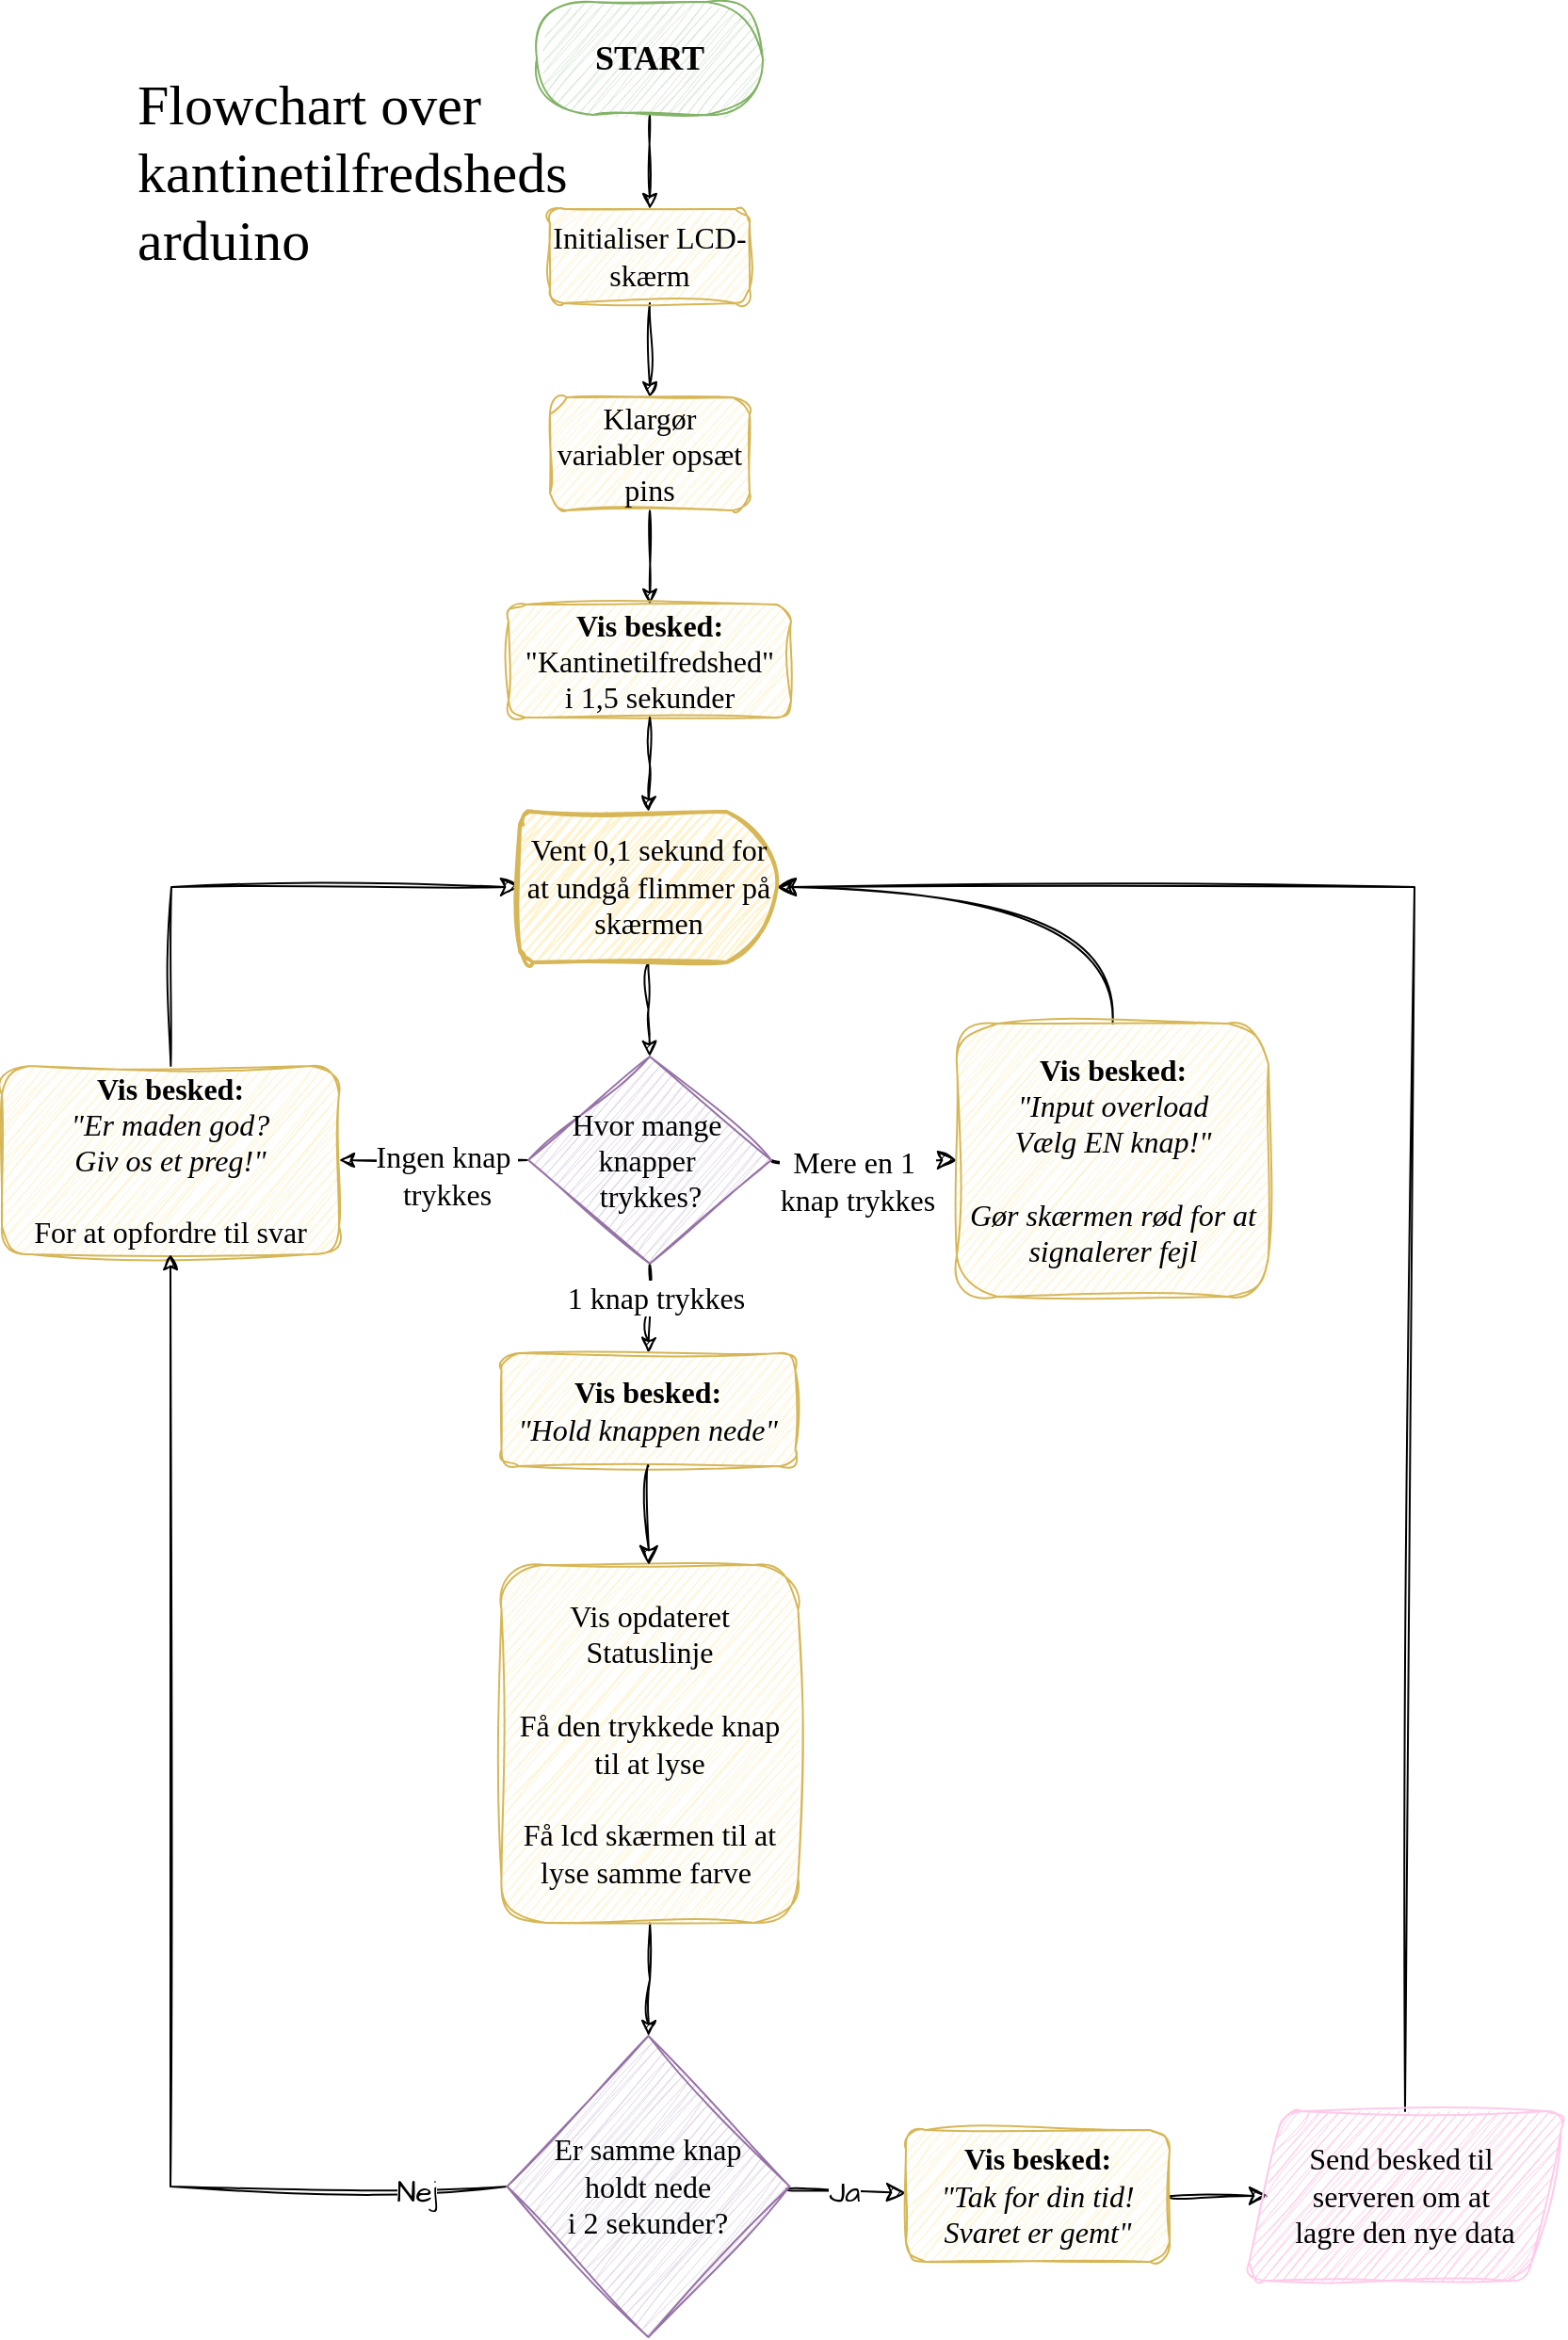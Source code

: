 <mxfile version="27.1.6">
  <diagram name="Page-1" id="8-GkpwidqtBzS7M_V5BT">
    <mxGraphModel dx="2205" dy="2558" grid="1" gridSize="10" guides="0" tooltips="1" connect="1" arrows="1" fold="1" page="1" pageScale="1" pageWidth="827" pageHeight="1169" background="#ffffff" math="0" shadow="0">
      <root>
        <mxCell id="0" />
        <mxCell id="1" parent="0" />
        <mxCell id="MAxt--J6X_ddA_qrxUb2-9" style="edgeStyle=orthogonalEdgeStyle;rounded=1;orthogonalLoop=1;jettySize=auto;html=1;sketch=1;curveFitting=1;jiggle=2;fontFamily=Single Day;fontSource=https%3A%2F%2Ffonts.googleapis.com%2Fcss%3Ffamily%3DSingle%2BDay;" parent="1" source="MAxt--J6X_ddA_qrxUb2-3" target="MAxt--J6X_ddA_qrxUb2-8" edge="1">
          <mxGeometry relative="1" as="geometry" />
        </mxCell>
        <mxCell id="MAxt--J6X_ddA_qrxUb2-3" value="&lt;font&gt;&lt;span style=&quot;&quot;&gt;START&lt;/span&gt;&lt;/font&gt;" style="rounded=1;whiteSpace=wrap;html=1;arcSize=50;fillColor=#d5e8d4;strokeColor=#82b366;fontStyle=1;sketch=1;curveFitting=1;jiggle=2;fontFamily=Single Day;fontSource=https%3A%2F%2Ffonts.googleapis.com%2Fcss%3Ffamily%3DSingle%2BDay;fontSize=18;" parent="1" vertex="1">
          <mxGeometry x="354" y="-90" width="120" height="60" as="geometry" />
        </mxCell>
        <mxCell id="z9XoiVaWoPFjP_ckvmZY-10" value="" style="edgeStyle=orthogonalEdgeStyle;rounded=0;sketch=1;hachureGap=4;jiggle=2;curveFitting=1;orthogonalLoop=1;jettySize=auto;html=1;fontFamily=Architects Daughter;fontSource=https%3A%2F%2Ffonts.googleapis.com%2Fcss%3Ffamily%3DArchitects%2BDaughter;entryX=1;entryY=0.5;entryDx=0;entryDy=0;exitX=0;exitY=0.5;exitDx=0;exitDy=0;" parent="1" source="u8zXtVEJ-oMAe_iRNSfe-6" target="z9XoiVaWoPFjP_ckvmZY-7" edge="1">
          <mxGeometry relative="1" as="geometry">
            <mxPoint x="249" y="635" as="targetPoint" />
          </mxGeometry>
        </mxCell>
        <mxCell id="z9XoiVaWoPFjP_ckvmZY-11" value="&lt;font data-font-src=&quot;https://fonts.googleapis.com/css?family=Single+Day&quot; face=&quot;Single Day&quot; style=&quot;font-size: 16px;&quot;&gt;Ingen knap&amp;nbsp;&lt;/font&gt;&lt;div&gt;&lt;font data-font-src=&quot;https://fonts.googleapis.com/css?family=Single+Day&quot; face=&quot;Single Day&quot; style=&quot;font-size: 16px;&quot;&gt;trykkes&lt;/font&gt;&lt;/div&gt;" style="edgeLabel;html=1;align=center;verticalAlign=middle;resizable=0;points=[];sketch=1;hachureGap=4;jiggle=2;curveFitting=1;fontFamily=Architects Daughter;fontSource=https%3A%2F%2Ffonts.googleapis.com%2Fcss%3Ffamily%3DArchitects%2BDaughter;" parent="z9XoiVaWoPFjP_ckvmZY-10" vertex="1" connectable="0">
          <mxGeometry x="-0.028" y="-4" relative="1" as="geometry">
            <mxPoint x="5" y="12" as="offset" />
          </mxGeometry>
        </mxCell>
        <mxCell id="z9XoiVaWoPFjP_ckvmZY-16" style="edgeStyle=orthogonalEdgeStyle;rounded=0;sketch=1;hachureGap=4;jiggle=2;curveFitting=1;orthogonalLoop=1;jettySize=auto;html=1;fontFamily=Architects Daughter;fontSource=https%3A%2F%2Ffonts.googleapis.com%2Fcss%3Ffamily%3DArchitects%2BDaughter;entryX=0.5;entryY=0;entryDx=0;entryDy=0;exitX=0.5;exitY=1;exitDx=0;exitDy=0;" parent="1" source="u8zXtVEJ-oMAe_iRNSfe-6" target="z9XoiVaWoPFjP_ckvmZY-15" edge="1">
          <mxGeometry relative="1" as="geometry">
            <mxPoint x="433.526" y="689.978" as="sourcePoint" />
          </mxGeometry>
        </mxCell>
        <mxCell id="z9XoiVaWoPFjP_ckvmZY-29" value="&lt;font style=&quot;font-size: 16px;&quot; face=&quot;Single Day&quot;&gt;1 knap trykkes&lt;/font&gt;" style="edgeLabel;html=1;align=center;verticalAlign=middle;resizable=0;points=[];sketch=1;hachureGap=4;jiggle=2;curveFitting=1;fontFamily=Architects Daughter;fontSource=https%3A%2F%2Ffonts.googleapis.com%2Fcss%3Ffamily%3DArchitects%2BDaughter;" parent="z9XoiVaWoPFjP_ckvmZY-16" vertex="1" connectable="0">
          <mxGeometry x="-0.106" y="4" relative="1" as="geometry">
            <mxPoint x="-1" y="-4" as="offset" />
          </mxGeometry>
        </mxCell>
        <mxCell id="RYMe7xX0i0awSRNdQg_c-21" value="" style="edgeStyle=none;curved=1;rounded=0;sketch=1;hachureGap=4;jiggle=2;curveFitting=1;orthogonalLoop=1;jettySize=auto;html=1;fontFamily=Architects Daughter;fontSource=https%3A%2F%2Ffonts.googleapis.com%2Fcss%3Ffamily%3DArchitects%2BDaughter;fontSize=12;startSize=8;endSize=8;exitX=1;exitY=0.5;exitDx=0;exitDy=0;" parent="1" source="u8zXtVEJ-oMAe_iRNSfe-6" target="RYMe7xX0i0awSRNdQg_c-20" edge="1">
          <mxGeometry relative="1" as="geometry">
            <mxPoint x="491.825" y="640.265" as="sourcePoint" />
          </mxGeometry>
        </mxCell>
        <mxCell id="RYMe7xX0i0awSRNdQg_c-22" value="&lt;font data-font-src=&quot;https://fonts.googleapis.com/css?family=Single+Day&quot; face=&quot;Single Day&quot; style=&quot;font-size: 16px;&quot;&gt;Mere en 1&amp;nbsp;&lt;/font&gt;&lt;div&gt;&lt;font data-font-src=&quot;https://fonts.googleapis.com/css?family=Single+Day&quot; face=&quot;Single Day&quot; style=&quot;font-size: 16px;&quot;&gt;knap trykkes&lt;/font&gt;&lt;/div&gt;" style="edgeLabel;html=1;align=center;verticalAlign=middle;resizable=0;points=[];fontSize=12;sketch=1;hachureGap=4;jiggle=2;curveFitting=1;fontFamily=Architects Daughter;fontSource=https%3A%2F%2Ffonts.googleapis.com%2Fcss%3Ffamily%3DArchitects%2BDaughter;" parent="RYMe7xX0i0awSRNdQg_c-21" vertex="1" connectable="0">
          <mxGeometry x="-0.231" relative="1" as="geometry">
            <mxPoint x="7" y="11" as="offset" />
          </mxGeometry>
        </mxCell>
        <mxCell id="MAxt--J6X_ddA_qrxUb2-13" style="edgeStyle=orthogonalEdgeStyle;rounded=1;orthogonalLoop=1;jettySize=auto;html=1;sketch=1;curveFitting=1;jiggle=2;fontFamily=Single Day;fontSource=https%3A%2F%2Ffonts.googleapis.com%2Fcss%3Ffamily%3DSingle%2BDay;fontSize=16;entryX=0.5;entryY=0;entryDx=0;entryDy=0;" parent="1" source="MAxt--J6X_ddA_qrxUb2-8" target="u8zXtVEJ-oMAe_iRNSfe-1" edge="1">
          <mxGeometry relative="1" as="geometry">
            <mxPoint x="374" y="110" as="targetPoint" />
          </mxGeometry>
        </mxCell>
        <mxCell id="MAxt--J6X_ddA_qrxUb2-8" value="Initialiser LCD-skærm" style="rounded=1;whiteSpace=wrap;html=1;fillColor=#fff2cc;strokeColor=#d6b656;sketch=1;curveFitting=1;jiggle=2;fontFamily=Single Day;fontSource=https%3A%2F%2Ffonts.googleapis.com%2Fcss%3Ffamily%3DSingle%2BDay;fontSize=16;" parent="1" vertex="1">
          <mxGeometry x="361" y="20" width="106" height="50" as="geometry" />
        </mxCell>
        <mxCell id="MAxt--J6X_ddA_qrxUb2-31" value="&lt;font data-font-src=&quot;https://fonts.googleapis.com/css?family=Caveat&quot;&gt;Flowchart over&amp;nbsp;&lt;/font&gt;&lt;div&gt;&lt;font data-font-src=&quot;https://fonts.googleapis.com/css?family=Caveat&quot;&gt;kantinetilfredsheds&amp;nbsp;&lt;/font&gt;&lt;/div&gt;&lt;div&gt;&lt;font data-font-src=&quot;https://fonts.googleapis.com/css?family=Caveat&quot;&gt;arduino&lt;/font&gt;&lt;/div&gt;" style="text;html=1;align=left;verticalAlign=middle;resizable=0;points=[];autosize=1;strokeColor=none;fillColor=none;rounded=1;sketch=1;curveFitting=1;jiggle=2;fontSize=30;fontFamily=Single Day;fontSource=https%3A%2F%2Ffonts.googleapis.com%2Fcss%3Ffamily%3DSingle%2BDay;" parent="1" vertex="1">
          <mxGeometry x="140" y="-60" width="260" height="120" as="geometry" />
        </mxCell>
        <mxCell id="z9XoiVaWoPFjP_ckvmZY-7" value="&lt;b&gt;Vis besked:&lt;/b&gt;&lt;div&gt;&lt;i&gt;&quot;Er maden god?&lt;/i&gt;&lt;/div&gt;&lt;div&gt;&lt;i&gt;Giv os et preg!&quot;&lt;/i&gt;&lt;/div&gt;&lt;div&gt;&lt;i&gt;&lt;br&gt;&lt;/i&gt;&lt;/div&gt;&lt;div&gt;For at opfordre til svar&lt;/div&gt;" style="rounded=1;whiteSpace=wrap;html=1;fillColor=#fff2cc;strokeColor=#d6b656;sketch=1;curveFitting=1;jiggle=2;fontFamily=Single Day;fontSource=https%3A%2F%2Ffonts.googleapis.com%2Fcss%3Ffamily%3DSingle%2BDay;fontSize=16;" parent="1" vertex="1">
          <mxGeometry x="70" y="475" width="179" height="100" as="geometry" />
        </mxCell>
        <mxCell id="z9XoiVaWoPFjP_ckvmZY-15" value="&lt;b&gt;&lt;font data-font-src=&quot;https://fonts.googleapis.com/css?family=Single+Day&quot; face=&quot;Single Day&quot; style=&quot;font-size: 16px;&quot;&gt;Vis besked:&lt;/font&gt;&lt;/b&gt;&lt;div&gt;&lt;i&gt;&lt;font face=&quot;Single Day&quot; data-font-src=&quot;https://fonts.googleapis.com/css?family=Single+Day&quot; style=&quot;font-size: 16px;&quot;&gt;&quot;Hold knappen nede&quot;&lt;/font&gt;&lt;/i&gt;&lt;/div&gt;" style="rounded=1;whiteSpace=wrap;html=1;sketch=1;hachureGap=4;jiggle=2;curveFitting=1;fontFamily=Architects Daughter;fontSource=https%3A%2F%2Ffonts.googleapis.com%2Fcss%3Ffamily%3DArchitects%2BDaughter;fillColor=#fff2cc;strokeColor=#d6b656;" parent="1" vertex="1">
          <mxGeometry x="335.25" y="627.5" width="156" height="60" as="geometry" />
        </mxCell>
        <mxCell id="z9XoiVaWoPFjP_ckvmZY-24" value="" style="edgeStyle=orthogonalEdgeStyle;rounded=0;sketch=1;hachureGap=4;jiggle=2;curveFitting=1;orthogonalLoop=1;jettySize=auto;html=1;fontFamily=Architects Daughter;fontSource=https%3A%2F%2Ffonts.googleapis.com%2Fcss%3Ffamily%3DArchitects%2BDaughter;" parent="1" source="z9XoiVaWoPFjP_ckvmZY-18" target="z9XoiVaWoPFjP_ckvmZY-22" edge="1">
          <mxGeometry relative="1" as="geometry" />
        </mxCell>
        <mxCell id="z9XoiVaWoPFjP_ckvmZY-18" value="&lt;font data-font-src=&quot;https://fonts.googleapis.com/css?family=Single+Day&quot; face=&quot;Single Day&quot; style=&quot;font-size: 16px;&quot;&gt;Vis opdateret Statuslinje&lt;/font&gt;&lt;div&gt;&lt;font style=&quot;font-size: 16px;&quot; data-font-src=&quot;https://fonts.googleapis.com/css?family=Single+Day&quot; face=&quot;Single Day&quot;&gt;&lt;br&gt;&lt;/font&gt;&lt;/div&gt;&lt;div&gt;&lt;font style=&quot;font-size: 16px;&quot; data-font-src=&quot;https://fonts.googleapis.com/css?family=Single+Day&quot; face=&quot;Single Day&quot;&gt;Få den trykkede knap&lt;/font&gt;&lt;/div&gt;&lt;div&gt;&lt;font style=&quot;font-size: 16px;&quot; data-font-src=&quot;https://fonts.googleapis.com/css?family=Single+Day&quot; face=&quot;Single Day&quot;&gt;til at lyse&lt;/font&gt;&lt;/div&gt;&lt;div&gt;&lt;font style=&quot;font-size: 16px;&quot; data-font-src=&quot;https://fonts.googleapis.com/css?family=Single+Day&quot; face=&quot;Single Day&quot;&gt;&lt;br&gt;&lt;/font&gt;&lt;/div&gt;&lt;div&gt;&lt;font style=&quot;font-size: 16px;&quot; data-font-src=&quot;https://fonts.googleapis.com/css?family=Single+Day&quot; face=&quot;Single Day&quot;&gt;Få lcd skærmen til at lyse samme farve&amp;nbsp;&lt;/font&gt;&lt;/div&gt;" style="rounded=1;whiteSpace=wrap;html=1;sketch=1;hachureGap=4;jiggle=2;curveFitting=1;fontFamily=Architects Daughter;fontSource=https%3A%2F%2Ffonts.googleapis.com%2Fcss%3Ffamily%3DArchitects%2BDaughter;fillColor=#fff2cc;strokeColor=#d6b656;" parent="1" vertex="1">
          <mxGeometry x="335.25" y="740" width="157.5" height="190" as="geometry" />
        </mxCell>
        <mxCell id="RYMe7xX0i0awSRNdQg_c-7" value="" style="edgeStyle=none;curved=1;rounded=0;sketch=1;hachureGap=4;jiggle=2;curveFitting=1;orthogonalLoop=1;jettySize=auto;html=1;fontFamily=Architects Daughter;fontSource=https%3A%2F%2Ffonts.googleapis.com%2Fcss%3Ffamily%3DArchitects%2BDaughter;fontSize=12;startSize=8;endSize=8;" parent="1" source="z9XoiVaWoPFjP_ckvmZY-22" target="RYMe7xX0i0awSRNdQg_c-6" edge="1">
          <mxGeometry relative="1" as="geometry" />
        </mxCell>
        <mxCell id="RYMe7xX0i0awSRNdQg_c-12" value="&lt;font style=&quot;font-size: 16px;&quot;&gt;Ja&lt;/font&gt;" style="edgeLabel;html=1;align=center;verticalAlign=middle;resizable=0;points=[];fontSize=12;sketch=1;hachureGap=4;jiggle=2;curveFitting=1;fontFamily=Architects Daughter;fontSource=https%3A%2F%2Ffonts.googleapis.com%2Fcss%3Ffamily%3DArchitects%2BDaughter;" parent="RYMe7xX0i0awSRNdQg_c-7" vertex="1" connectable="0">
          <mxGeometry x="-0.053" relative="1" as="geometry">
            <mxPoint as="offset" />
          </mxGeometry>
        </mxCell>
        <mxCell id="u8zXtVEJ-oMAe_iRNSfe-10" style="edgeStyle=orthogonalEdgeStyle;rounded=0;sketch=1;hachureGap=4;jiggle=2;curveFitting=1;orthogonalLoop=1;jettySize=auto;html=1;entryX=0.5;entryY=1;entryDx=0;entryDy=0;fontFamily=Architects Daughter;fontSource=https%3A%2F%2Ffonts.googleapis.com%2Fcss%3Ffamily%3DArchitects%2BDaughter;" parent="1" source="z9XoiVaWoPFjP_ckvmZY-22" target="z9XoiVaWoPFjP_ckvmZY-7" edge="1">
          <mxGeometry relative="1" as="geometry" />
        </mxCell>
        <mxCell id="u8zXtVEJ-oMAe_iRNSfe-11" value="&lt;font style=&quot;font-size: 16px;&quot;&gt;Nej&lt;/font&gt;" style="edgeLabel;html=1;align=center;verticalAlign=middle;resizable=0;points=[];sketch=1;hachureGap=4;jiggle=2;curveFitting=1;fontFamily=Architects Daughter;fontSource=https%3A%2F%2Ffonts.googleapis.com%2Fcss%3Ffamily%3DArchitects%2BDaughter;" parent="u8zXtVEJ-oMAe_iRNSfe-10" vertex="1" connectable="0">
          <mxGeometry x="-0.856" y="3" relative="1" as="geometry">
            <mxPoint as="offset" />
          </mxGeometry>
        </mxCell>
        <mxCell id="z9XoiVaWoPFjP_ckvmZY-22" value="&lt;div&gt;&lt;span style=&quot;font-size: 16px; font-family: &amp;quot;Single Day&amp;quot;; background-color: transparent; color: light-dark(rgb(0, 0, 0), rgb(255, 255, 255));&quot;&gt;&lt;span style=&quot;font-weight: normal;&quot;&gt;Er samme knap&lt;/span&gt;&lt;/span&gt;&lt;/div&gt;&lt;div&gt;&lt;font face=&quot;Single Day&quot;&gt;&lt;span style=&quot;font-size: 16px;&quot;&gt;&lt;span style=&quot;font-weight: normal;&quot;&gt;holdt nede&lt;/span&gt;&lt;/span&gt;&lt;/font&gt;&lt;/div&gt;&lt;div&gt;&lt;font face=&quot;Single Day&quot;&gt;&lt;span style=&quot;font-size: 16px;&quot;&gt;&lt;span style=&quot;font-weight: normal;&quot;&gt;i 2 sekunder?&lt;/span&gt;&lt;/span&gt;&lt;/font&gt;&lt;/div&gt;" style="rhombus;whiteSpace=wrap;html=1;sketch=1;hachureGap=4;jiggle=2;curveFitting=1;fontFamily=Architects Daughter;fontSource=https%3A%2F%2Ffonts.googleapis.com%2Fcss%3Ffamily%3DArchitects%2BDaughter;rounded=0;fillColor=#e1d5e7;strokeColor=#9673a6;fontStyle=1" parent="1" vertex="1">
          <mxGeometry x="338.25" y="990" width="150" height="160" as="geometry" />
        </mxCell>
        <mxCell id="RYMe7xX0i0awSRNdQg_c-5" value="" style="endArrow=classic;html=1;rounded=0;sketch=1;hachureGap=4;jiggle=2;curveFitting=1;fontFamily=Architects Daughter;fontSource=https%3A%2F%2Ffonts.googleapis.com%2Fcss%3Ffamily%3DArchitects%2BDaughter;fontSize=12;startSize=8;endSize=8;curved=1;exitX=0.5;exitY=1;exitDx=0;exitDy=0;" parent="1" source="z9XoiVaWoPFjP_ckvmZY-15" target="z9XoiVaWoPFjP_ckvmZY-18" edge="1">
          <mxGeometry width="50" height="50" relative="1" as="geometry">
            <mxPoint x="430" y="800" as="sourcePoint" />
            <mxPoint x="480" y="750" as="targetPoint" />
          </mxGeometry>
        </mxCell>
        <mxCell id="RYMe7xX0i0awSRNdQg_c-18" value="" style="edgeStyle=none;curved=1;rounded=0;sketch=1;hachureGap=4;jiggle=2;curveFitting=1;orthogonalLoop=1;jettySize=auto;html=1;fontFamily=Architects Daughter;fontSource=https%3A%2F%2Ffonts.googleapis.com%2Fcss%3Ffamily%3DArchitects%2BDaughter;fontSize=12;startSize=8;endSize=8;" parent="1" source="RYMe7xX0i0awSRNdQg_c-6" edge="1">
          <mxGeometry relative="1" as="geometry">
            <mxPoint x="742.5" y="1075" as="targetPoint" />
          </mxGeometry>
        </mxCell>
        <mxCell id="RYMe7xX0i0awSRNdQg_c-6" value="&lt;b&gt;&lt;font style=&quot;font-size: 16px;&quot; data-font-src=&quot;https://fonts.googleapis.com/css?family=Single+Day&quot; face=&quot;Single Day&quot;&gt;Vis besked:&lt;/font&gt;&lt;/b&gt;&lt;div&gt;&lt;i&gt;&lt;font style=&quot;font-size: 16px;&quot; data-font-src=&quot;https://fonts.googleapis.com/css?family=Single+Day&quot; face=&quot;Single Day&quot;&gt;&quot;Tak for din tid!&lt;/font&gt;&lt;/i&gt;&lt;/div&gt;&lt;div&gt;&lt;i&gt;&lt;font style=&quot;font-size: 16px;&quot; data-font-src=&quot;https://fonts.googleapis.com/css?family=Single+Day&quot; face=&quot;Single Day&quot;&gt;Svaret er gemt&quot;&lt;/font&gt;&lt;/i&gt;&lt;/div&gt;" style="whiteSpace=wrap;html=1;fontFamily=Architects Daughter;fillColor=#fff2cc;strokeColor=#d6b656;sketch=1;hachureGap=4;jiggle=2;curveFitting=1;fontSource=https%3A%2F%2Ffonts.googleapis.com%2Fcss%3Ffamily%3DArchitects%2BDaughter;rounded=1;" parent="1" vertex="1">
          <mxGeometry x="550" y="1040" width="140" height="70" as="geometry" />
        </mxCell>
        <mxCell id="u8zXtVEJ-oMAe_iRNSfe-8" style="edgeStyle=orthogonalEdgeStyle;rounded=0;sketch=1;hachureGap=4;jiggle=2;curveFitting=1;orthogonalLoop=1;jettySize=auto;html=1;fontFamily=Architects Daughter;fontSource=https%3A%2F%2Ffonts.googleapis.com%2Fcss%3Ffamily%3DArchitects%2BDaughter;entryX=1;entryY=0.5;entryDx=0;entryDy=0;entryPerimeter=0;exitX=0.5;exitY=0;exitDx=0;exitDy=0;curved=1;" parent="1" source="RYMe7xX0i0awSRNdQg_c-20" edge="1" target="u8zXtVEJ-oMAe_iRNSfe-4">
          <mxGeometry relative="1" as="geometry">
            <mxPoint x="660" y="380" as="targetPoint" />
            <Array as="points">
              <mxPoint x="660" y="380" />
            </Array>
          </mxGeometry>
        </mxCell>
        <mxCell id="RYMe7xX0i0awSRNdQg_c-20" value="&lt;b&gt;Vis besked:&lt;/b&gt;&lt;div&gt;&lt;i&gt;&quot;Input overload&lt;/i&gt;&lt;/div&gt;&lt;div&gt;&lt;i&gt;Vælg EN knap!&quot;&lt;/i&gt;&lt;/div&gt;&lt;div&gt;&lt;i&gt;&lt;br&gt;&lt;/i&gt;&lt;/div&gt;&lt;div&gt;&lt;i&gt;Gør skærmen rød for at signalerer fejl&lt;/i&gt;&lt;/div&gt;" style="whiteSpace=wrap;html=1;fontSize=16;fontFamily=Single Day;fillColor=#fff2cc;strokeColor=#d6b656;rounded=1;sketch=1;curveFitting=1;jiggle=2;fontSource=https%3A%2F%2Ffonts.googleapis.com%2Fcss%3Ffamily%3DSingle%2BDay;" parent="1" vertex="1">
          <mxGeometry x="577" y="452.5" width="165.5" height="145" as="geometry" />
        </mxCell>
        <mxCell id="RYMe7xX0i0awSRNdQg_c-32" style="edgeStyle=none;curved=0;rounded=0;sketch=1;hachureGap=4;jiggle=2;curveFitting=1;orthogonalLoop=1;jettySize=auto;html=1;entryX=0;entryY=0.5;entryDx=0;entryDy=0;entryPerimeter=0;fontFamily=Architects Daughter;fontSource=https%3A%2F%2Ffonts.googleapis.com%2Fcss%3Ffamily%3DArchitects%2BDaughter;fontSize=12;startSize=8;endSize=8;" parent="1" source="z9XoiVaWoPFjP_ckvmZY-7" target="u8zXtVEJ-oMAe_iRNSfe-4" edge="1">
          <mxGeometry relative="1" as="geometry">
            <Array as="points">
              <mxPoint x="160" y="380" />
            </Array>
            <mxPoint x="363" y="490" as="targetPoint" />
          </mxGeometry>
        </mxCell>
        <mxCell id="RYMe7xX0i0awSRNdQg_c-34" style="edgeStyle=none;curved=0;rounded=0;sketch=1;hachureGap=4;jiggle=2;curveFitting=1;orthogonalLoop=1;jettySize=auto;html=1;entryX=1;entryY=0.5;entryDx=0;entryDy=0;entryPerimeter=0;fontFamily=Architects Daughter;fontSource=https%3A%2F%2Ffonts.googleapis.com%2Fcss%3Ffamily%3DArchitects%2BDaughter;fontSize=12;startSize=8;endSize=8;exitX=0.5;exitY=0;exitDx=0;exitDy=0;" parent="1" target="u8zXtVEJ-oMAe_iRNSfe-4" edge="1" source="lPJjK_kmyjhqhsM4Z18C-2">
          <mxGeometry relative="1" as="geometry">
            <Array as="points">
              <mxPoint x="820" y="380" />
            </Array>
            <mxPoint x="815" y="1020" as="sourcePoint" />
            <mxPoint x="499.5" y="490" as="targetPoint" />
          </mxGeometry>
        </mxCell>
        <mxCell id="u8zXtVEJ-oMAe_iRNSfe-3" style="edgeStyle=orthogonalEdgeStyle;rounded=0;sketch=1;hachureGap=4;jiggle=2;curveFitting=1;orthogonalLoop=1;jettySize=auto;html=1;entryX=0.5;entryY=0;entryDx=0;entryDy=0;fontFamily=Architects Daughter;fontSource=https%3A%2F%2Ffonts.googleapis.com%2Fcss%3Ffamily%3DArchitects%2BDaughter;" parent="1" source="u8zXtVEJ-oMAe_iRNSfe-1" target="u8zXtVEJ-oMAe_iRNSfe-2" edge="1">
          <mxGeometry relative="1" as="geometry" />
        </mxCell>
        <mxCell id="u8zXtVEJ-oMAe_iRNSfe-1" value="Klargør variabler opsæt pins" style="rounded=1;whiteSpace=wrap;html=1;fillColor=#fff2cc;strokeColor=#d6b656;sketch=1;curveFitting=1;jiggle=2;fontFamily=Single Day;fontSource=https%3A%2F%2Ffonts.googleapis.com%2Fcss%3Ffamily%3DSingle%2BDay;fontSize=16;" parent="1" vertex="1">
          <mxGeometry x="361" y="120" width="106" height="60" as="geometry" />
        </mxCell>
        <mxCell id="u8zXtVEJ-oMAe_iRNSfe-2" value="&lt;b&gt;Vis besked:&lt;/b&gt;&lt;div&gt;&quot;Kantinetilfredshed&lt;span style=&quot;background-color: transparent; color: light-dark(rgb(0, 0, 0), rgb(255, 255, 255));&quot;&gt;&quot;&lt;/span&gt;&lt;/div&gt;&lt;div&gt;&lt;span style=&quot;background-color: transparent; color: light-dark(rgb(0, 0, 0), rgb(255, 255, 255));&quot;&gt;i 1,5 sekunder&lt;/span&gt;&lt;/div&gt;" style="rounded=1;whiteSpace=wrap;html=1;fillColor=#fff2cc;strokeColor=#d6b656;sketch=1;curveFitting=1;jiggle=2;fontFamily=Single Day;fontSource=https%3A%2F%2Ffonts.googleapis.com%2Fcss%3Ffamily%3DSingle%2BDay;fontSize=16;" parent="1" vertex="1">
          <mxGeometry x="339" y="230" width="150" height="60" as="geometry" />
        </mxCell>
        <mxCell id="u8zXtVEJ-oMAe_iRNSfe-7" style="edgeStyle=orthogonalEdgeStyle;rounded=0;sketch=1;hachureGap=4;jiggle=2;curveFitting=1;orthogonalLoop=1;jettySize=auto;html=1;fontFamily=Architects Daughter;fontSource=https%3A%2F%2Ffonts.googleapis.com%2Fcss%3Ffamily%3DArchitects%2BDaughter;" parent="1" source="u8zXtVEJ-oMAe_iRNSfe-4" target="u8zXtVEJ-oMAe_iRNSfe-6" edge="1">
          <mxGeometry relative="1" as="geometry" />
        </mxCell>
        <mxCell id="u8zXtVEJ-oMAe_iRNSfe-4" value="&lt;font data-font-src=&quot;https://fonts.googleapis.com/css?family=Single+Day&quot; face=&quot;Single Day&quot; style=&quot;font-size: 16px;&quot;&gt;Vent 0,1 sekund for at undgå flimmer på skærmen&lt;/font&gt;" style="strokeWidth=2;html=1;shape=mxgraph.flowchart.delay;whiteSpace=wrap;sketch=1;hachureGap=4;jiggle=2;curveFitting=1;fontFamily=Architects Daughter;fontSource=https%3A%2F%2Ffonts.googleapis.com%2Fcss%3Ffamily%3DArchitects%2BDaughter;direction=east;fillColor=#fff2cc;strokeColor=#d6b656;" parent="1" vertex="1">
          <mxGeometry x="345" y="340" width="136.5" height="80" as="geometry" />
        </mxCell>
        <mxCell id="u8zXtVEJ-oMAe_iRNSfe-5" style="edgeStyle=orthogonalEdgeStyle;rounded=0;sketch=1;hachureGap=4;jiggle=2;curveFitting=1;orthogonalLoop=1;jettySize=auto;html=1;entryX=0.5;entryY=0;entryDx=0;entryDy=0;entryPerimeter=0;fontFamily=Architects Daughter;fontSource=https%3A%2F%2Ffonts.googleapis.com%2Fcss%3Ffamily%3DArchitects%2BDaughter;" parent="1" source="u8zXtVEJ-oMAe_iRNSfe-2" target="u8zXtVEJ-oMAe_iRNSfe-4" edge="1">
          <mxGeometry relative="1" as="geometry" />
        </mxCell>
        <mxCell id="u8zXtVEJ-oMAe_iRNSfe-6" value="&lt;div&gt;&lt;span style=&quot;background-color: transparent; color: light-dark(rgb(0, 0, 0), rgb(255, 255, 255));&quot;&gt;Hvor mange&amp;nbsp;&lt;/span&gt;&lt;/div&gt;&lt;div&gt;&lt;span style=&quot;background-color: transparent; color: light-dark(rgb(0, 0, 0), rgb(255, 255, 255));&quot;&gt;knapper&amp;nbsp;&lt;/span&gt;&lt;/div&gt;&lt;div&gt;&lt;span style=&quot;background-color: transparent; color: light-dark(rgb(0, 0, 0), rgb(255, 255, 255));&quot;&gt;trykkes?&lt;/span&gt;&lt;/div&gt;" style="rhombus;html=1;fontFamily=Single Day;fillColor=#e1d5e7;strokeColor=#9673a6;whiteSpace=wrap;rounded=0;sketch=1;curveFitting=1;jiggle=2;fontSource=https%3A%2F%2Ffonts.googleapis.com%2Fcss%3Ffamily%3DSingle%2BDay;fontSize=16;" parent="1" vertex="1">
          <mxGeometry x="349.5" y="470" width="129" height="110" as="geometry" />
        </mxCell>
        <mxCell id="lPJjK_kmyjhqhsM4Z18C-2" value="&lt;font style=&quot;font-size: 16px;&quot; data-font-src=&quot;https://fonts.googleapis.com/css?family=Single+Day&quot; face=&quot;Single Day&quot;&gt;Send besked til&amp;nbsp;&lt;/font&gt;&lt;div&gt;&lt;font style=&quot;font-size: 16px;&quot; data-font-src=&quot;https://fonts.googleapis.com/css?family=Single+Day&quot; face=&quot;Single Day&quot;&gt;serveren om at&amp;nbsp;&lt;/font&gt;&lt;/div&gt;&lt;div&gt;&lt;font style=&quot;font-size: 16px;&quot; data-font-src=&quot;https://fonts.googleapis.com/css?family=Single+Day&quot; face=&quot;Single Day&quot;&gt;lagre den nye data&lt;/font&gt;&lt;/div&gt;" style="shape=parallelogram;perimeter=parallelogramPerimeter;whiteSpace=wrap;html=1;fixedSize=1;sketch=1;hachureGap=4;jiggle=2;curveFitting=1;fontFamily=Architects Daughter;fontSource=https%3A%2F%2Ffonts.googleapis.com%2Fcss%3Ffamily%3DArchitects%2BDaughter;fillColor=#FFCAE9;strokeColor=#FFCAE9;rounded=1;" vertex="1" parent="1">
          <mxGeometry x="730" y="1030" width="170" height="90" as="geometry" />
        </mxCell>
      </root>
    </mxGraphModel>
  </diagram>
</mxfile>
